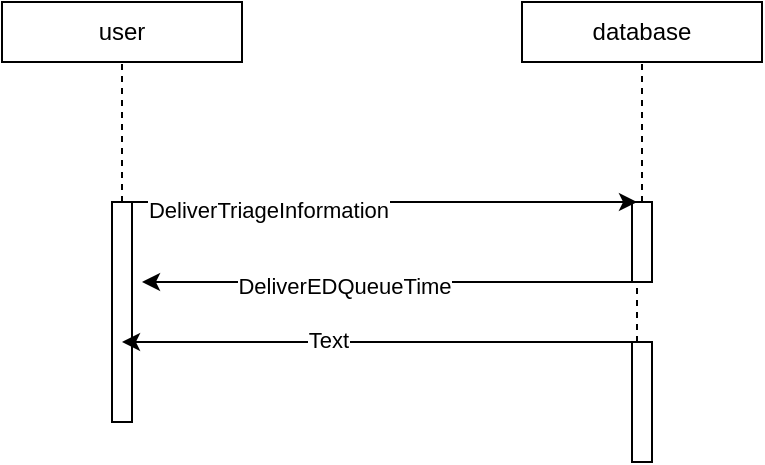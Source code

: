<mxfile version="21.8.2" type="github">
  <diagram name="Page-1" id="KZqZ2jzPY1WHV1VNuRAV">
    <mxGraphModel dx="1434" dy="782" grid="1" gridSize="10" guides="1" tooltips="1" connect="1" arrows="1" fold="1" page="1" pageScale="1" pageWidth="850" pageHeight="1100" math="0" shadow="0">
      <root>
        <mxCell id="0" />
        <mxCell id="1" parent="0" />
        <mxCell id="DX-_7Ym5B1ce_KofJKep-2" value="&lt;div&gt;database&lt;/div&gt;" style="rounded=0;whiteSpace=wrap;html=1;" vertex="1" parent="1">
          <mxGeometry x="400" y="120" width="120" height="30" as="geometry" />
        </mxCell>
        <mxCell id="DX-_7Ym5B1ce_KofJKep-3" value="user" style="rounded=0;whiteSpace=wrap;html=1;" vertex="1" parent="1">
          <mxGeometry x="140" y="120" width="120" height="30" as="geometry" />
        </mxCell>
        <mxCell id="DX-_7Ym5B1ce_KofJKep-8" value="" style="rounded=0;whiteSpace=wrap;html=1;" vertex="1" parent="1">
          <mxGeometry x="195" y="220" width="10" height="110" as="geometry" />
        </mxCell>
        <mxCell id="DX-_7Ym5B1ce_KofJKep-9" value="" style="rounded=0;whiteSpace=wrap;html=1;" vertex="1" parent="1">
          <mxGeometry x="455" y="220" width="10" height="40" as="geometry" />
        </mxCell>
        <mxCell id="DX-_7Ym5B1ce_KofJKep-11" value="" style="endArrow=none;dashed=1;html=1;rounded=0;entryX=0.5;entryY=1;entryDx=0;entryDy=0;exitX=0.5;exitY=0;exitDx=0;exitDy=0;" edge="1" parent="1" source="DX-_7Ym5B1ce_KofJKep-8" target="DX-_7Ym5B1ce_KofJKep-3">
          <mxGeometry width="50" height="50" relative="1" as="geometry">
            <mxPoint x="400" y="420" as="sourcePoint" />
            <mxPoint x="450" y="370" as="targetPoint" />
          </mxGeometry>
        </mxCell>
        <mxCell id="DX-_7Ym5B1ce_KofJKep-12" value="" style="endArrow=none;dashed=1;html=1;rounded=0;entryX=0.5;entryY=1;entryDx=0;entryDy=0;exitX=0.5;exitY=0;exitDx=0;exitDy=0;" edge="1" parent="1" source="DX-_7Ym5B1ce_KofJKep-9" target="DX-_7Ym5B1ce_KofJKep-2">
          <mxGeometry width="50" height="50" relative="1" as="geometry">
            <mxPoint x="400" y="420" as="sourcePoint" />
            <mxPoint x="450" y="370" as="targetPoint" />
          </mxGeometry>
        </mxCell>
        <mxCell id="DX-_7Ym5B1ce_KofJKep-13" value="" style="endArrow=classic;html=1;rounded=0;exitX=1;exitY=0;exitDx=0;exitDy=0;entryX=0.25;entryY=0;entryDx=0;entryDy=0;" edge="1" parent="1" source="DX-_7Ym5B1ce_KofJKep-8" target="DX-_7Ym5B1ce_KofJKep-9">
          <mxGeometry width="50" height="50" relative="1" as="geometry">
            <mxPoint x="400" y="420" as="sourcePoint" />
            <mxPoint x="450" y="370" as="targetPoint" />
          </mxGeometry>
        </mxCell>
        <mxCell id="DX-_7Ym5B1ce_KofJKep-14" value="&lt;div&gt;DeliverTriageInformation&lt;/div&gt;" style="edgeLabel;html=1;align=center;verticalAlign=middle;resizable=0;points=[];" vertex="1" connectable="0" parent="DX-_7Ym5B1ce_KofJKep-13">
          <mxGeometry x="-0.461" y="-4" relative="1" as="geometry">
            <mxPoint as="offset" />
          </mxGeometry>
        </mxCell>
        <mxCell id="DX-_7Ym5B1ce_KofJKep-15" value="" style="endArrow=classic;html=1;rounded=0;exitX=0;exitY=1;exitDx=0;exitDy=0;" edge="1" parent="1" source="DX-_7Ym5B1ce_KofJKep-9">
          <mxGeometry width="50" height="50" relative="1" as="geometry">
            <mxPoint x="400" y="420" as="sourcePoint" />
            <mxPoint x="210" y="260" as="targetPoint" />
          </mxGeometry>
        </mxCell>
        <mxCell id="DX-_7Ym5B1ce_KofJKep-16" value="DeliverEDQueueTime" style="edgeLabel;html=1;align=center;verticalAlign=middle;resizable=0;points=[];" vertex="1" connectable="0" parent="DX-_7Ym5B1ce_KofJKep-15">
          <mxGeometry x="0.175" y="2" relative="1" as="geometry">
            <mxPoint as="offset" />
          </mxGeometry>
        </mxCell>
        <mxCell id="DX-_7Ym5B1ce_KofJKep-17" value="" style="rounded=0;whiteSpace=wrap;html=1;" vertex="1" parent="1">
          <mxGeometry x="455" y="290" width="10" height="60" as="geometry" />
        </mxCell>
        <mxCell id="DX-_7Ym5B1ce_KofJKep-18" value="" style="endArrow=none;dashed=1;html=1;rounded=0;entryX=0.25;entryY=1;entryDx=0;entryDy=0;exitX=0.25;exitY=0;exitDx=0;exitDy=0;" edge="1" parent="1" source="DX-_7Ym5B1ce_KofJKep-17" target="DX-_7Ym5B1ce_KofJKep-9">
          <mxGeometry width="50" height="50" relative="1" as="geometry">
            <mxPoint x="400" y="420" as="sourcePoint" />
            <mxPoint x="450" y="370" as="targetPoint" />
          </mxGeometry>
        </mxCell>
        <mxCell id="DX-_7Ym5B1ce_KofJKep-19" value="" style="endArrow=classic;html=1;rounded=0;exitX=0.25;exitY=0;exitDx=0;exitDy=0;" edge="1" parent="1" source="DX-_7Ym5B1ce_KofJKep-17">
          <mxGeometry width="50" height="50" relative="1" as="geometry">
            <mxPoint x="400" y="420" as="sourcePoint" />
            <mxPoint x="200" y="290" as="targetPoint" />
          </mxGeometry>
        </mxCell>
        <mxCell id="DX-_7Ym5B1ce_KofJKep-20" value="Text" style="edgeLabel;html=1;align=center;verticalAlign=middle;resizable=0;points=[];" vertex="1" connectable="0" parent="DX-_7Ym5B1ce_KofJKep-19">
          <mxGeometry x="0.208" y="-1" relative="1" as="geometry">
            <mxPoint x="1" as="offset" />
          </mxGeometry>
        </mxCell>
      </root>
    </mxGraphModel>
  </diagram>
</mxfile>
